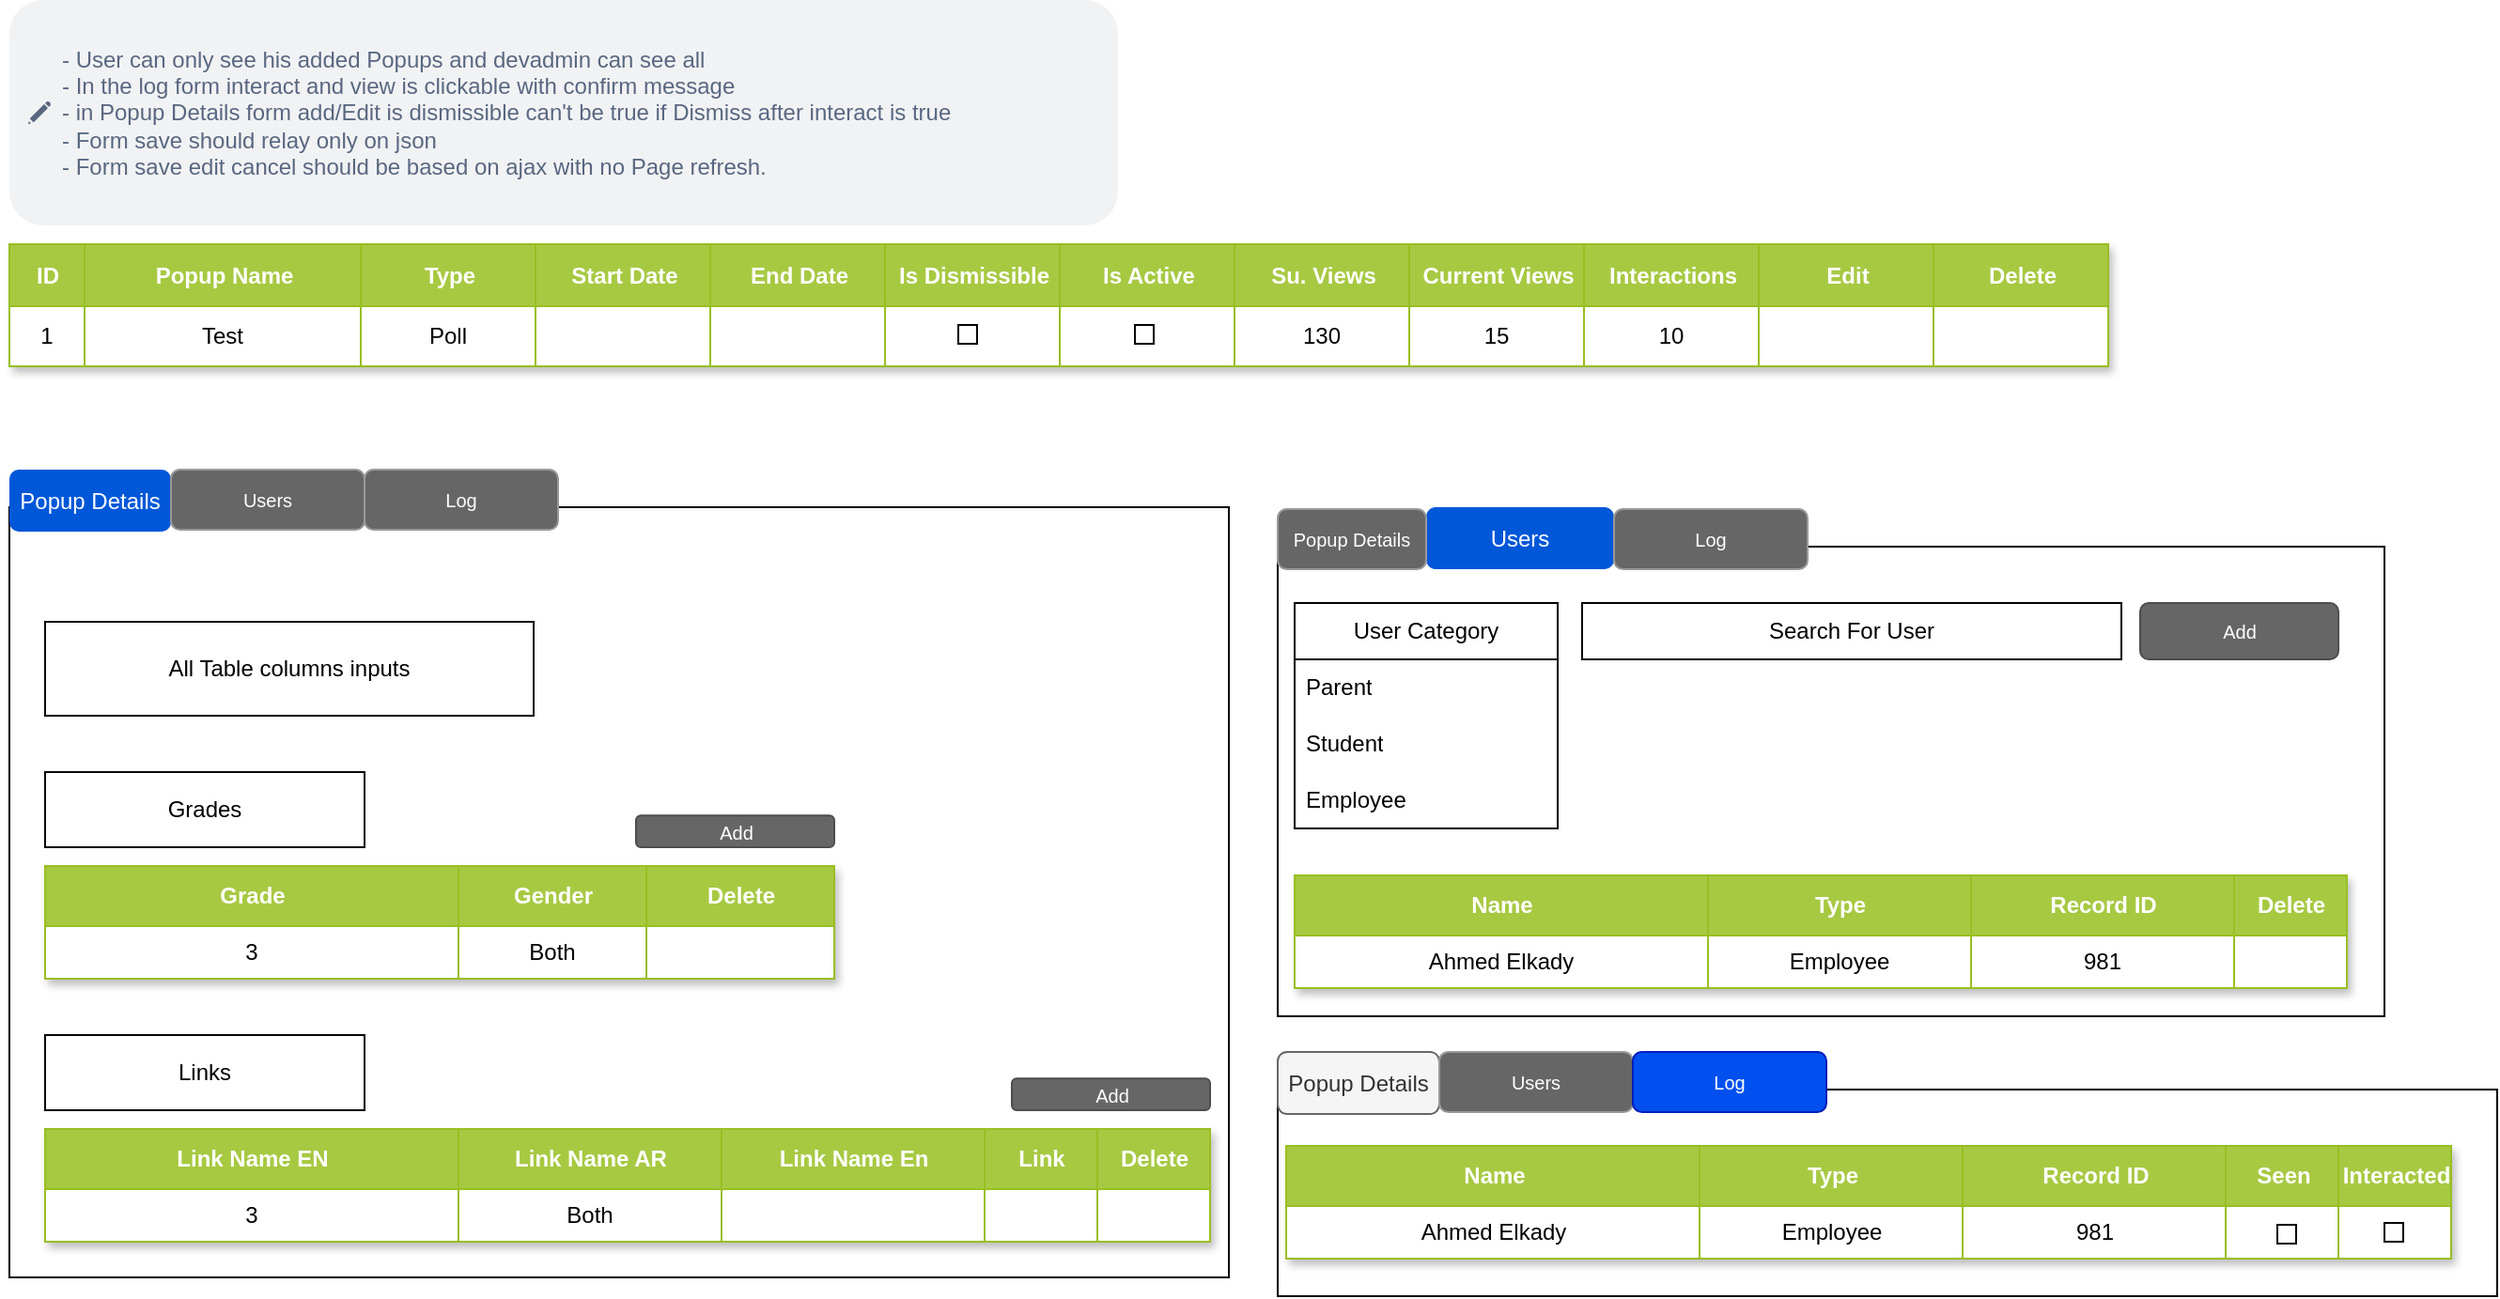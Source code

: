 <mxfile version="21.3.2" type="github">
  <diagram name="Page-1" id="TvVP--hTTZ7JS1iYv5z9">
    <mxGraphModel dx="1195" dy="1757" grid="1" gridSize="10" guides="1" tooltips="1" connect="1" arrows="1" fold="1" page="1" pageScale="1" pageWidth="850" pageHeight="1100" math="0" shadow="0">
      <root>
        <mxCell id="0" />
        <mxCell id="1" parent="0" />
        <mxCell id="BhC0ykpDN5b_gu4P3pER-1" value="Assets" style="childLayout=tableLayout;recursiveResize=0;strokeColor=#98bf21;fillColor=#A7C942;shadow=1;" vertex="1" parent="1">
          <mxGeometry x="11" y="-770" width="1117" height="65" as="geometry" />
        </mxCell>
        <mxCell id="BhC0ykpDN5b_gu4P3pER-2" style="shape=tableRow;horizontal=0;startSize=0;swimlaneHead=0;swimlaneBody=0;top=0;left=0;bottom=0;right=0;dropTarget=0;collapsible=0;recursiveResize=0;expand=0;fontStyle=0;strokeColor=inherit;fillColor=#ffffff;" vertex="1" parent="BhC0ykpDN5b_gu4P3pER-1">
          <mxGeometry width="1117" height="33" as="geometry" />
        </mxCell>
        <mxCell id="BhC0ykpDN5b_gu4P3pER-3" value="ID" style="connectable=0;recursiveResize=0;strokeColor=inherit;fillColor=#A7C942;align=center;fontStyle=1;fontColor=#FFFFFF;html=1;" vertex="1" parent="BhC0ykpDN5b_gu4P3pER-2">
          <mxGeometry width="40" height="33" as="geometry">
            <mxRectangle width="40" height="33" as="alternateBounds" />
          </mxGeometry>
        </mxCell>
        <mxCell id="BhC0ykpDN5b_gu4P3pER-4" value="Popup Name" style="connectable=0;recursiveResize=0;strokeColor=inherit;fillColor=#A7C942;align=center;fontStyle=1;fontColor=#FFFFFF;html=1;" vertex="1" parent="BhC0ykpDN5b_gu4P3pER-2">
          <mxGeometry x="40" width="147" height="33" as="geometry">
            <mxRectangle width="147" height="33" as="alternateBounds" />
          </mxGeometry>
        </mxCell>
        <mxCell id="BhC0ykpDN5b_gu4P3pER-5" value="Type" style="connectable=0;recursiveResize=0;strokeColor=inherit;fillColor=#A7C942;align=center;fontStyle=1;fontColor=#FFFFFF;html=1;" vertex="1" parent="BhC0ykpDN5b_gu4P3pER-2">
          <mxGeometry x="187" width="93" height="33" as="geometry">
            <mxRectangle width="93" height="33" as="alternateBounds" />
          </mxGeometry>
        </mxCell>
        <mxCell id="BhC0ykpDN5b_gu4P3pER-22" value="Start Date" style="connectable=0;recursiveResize=0;strokeColor=inherit;fillColor=#A7C942;align=center;fontStyle=1;fontColor=#FFFFFF;html=1;" vertex="1" parent="BhC0ykpDN5b_gu4P3pER-2">
          <mxGeometry x="280" width="93" height="33" as="geometry">
            <mxRectangle width="93" height="33" as="alternateBounds" />
          </mxGeometry>
        </mxCell>
        <mxCell id="BhC0ykpDN5b_gu4P3pER-27" value="End Date" style="connectable=0;recursiveResize=0;strokeColor=inherit;fillColor=#A7C942;align=center;fontStyle=1;fontColor=#FFFFFF;html=1;" vertex="1" parent="BhC0ykpDN5b_gu4P3pER-2">
          <mxGeometry x="373" width="93" height="33" as="geometry">
            <mxRectangle width="93" height="33" as="alternateBounds" />
          </mxGeometry>
        </mxCell>
        <mxCell id="BhC0ykpDN5b_gu4P3pER-32" value="Is Dismissible" style="connectable=0;recursiveResize=0;strokeColor=inherit;fillColor=#A7C942;align=center;fontStyle=1;fontColor=#FFFFFF;html=1;" vertex="1" parent="BhC0ykpDN5b_gu4P3pER-2">
          <mxGeometry x="466" width="93" height="33" as="geometry">
            <mxRectangle width="93" height="33" as="alternateBounds" />
          </mxGeometry>
        </mxCell>
        <mxCell id="BhC0ykpDN5b_gu4P3pER-37" value="Is Active" style="connectable=0;recursiveResize=0;strokeColor=inherit;fillColor=#A7C942;align=center;fontStyle=1;fontColor=#FFFFFF;html=1;" vertex="1" parent="BhC0ykpDN5b_gu4P3pER-2">
          <mxGeometry x="559" width="93" height="33" as="geometry">
            <mxRectangle width="93" height="33" as="alternateBounds" />
          </mxGeometry>
        </mxCell>
        <mxCell id="BhC0ykpDN5b_gu4P3pER-50" value="Su. Views" style="connectable=0;recursiveResize=0;strokeColor=inherit;fillColor=#A7C942;align=center;fontStyle=1;fontColor=#FFFFFF;html=1;" vertex="1" parent="BhC0ykpDN5b_gu4P3pER-2">
          <mxGeometry x="652" width="93" height="33" as="geometry">
            <mxRectangle width="93" height="33" as="alternateBounds" />
          </mxGeometry>
        </mxCell>
        <mxCell id="BhC0ykpDN5b_gu4P3pER-46" value="Current Views" style="connectable=0;recursiveResize=0;strokeColor=inherit;fillColor=#A7C942;align=center;fontStyle=1;fontColor=#FFFFFF;html=1;" vertex="1" parent="BhC0ykpDN5b_gu4P3pER-2">
          <mxGeometry x="745" width="93" height="33" as="geometry">
            <mxRectangle width="93" height="33" as="alternateBounds" />
          </mxGeometry>
        </mxCell>
        <mxCell id="BhC0ykpDN5b_gu4P3pER-48" value="Interactions" style="connectable=0;recursiveResize=0;strokeColor=inherit;fillColor=#A7C942;align=center;fontStyle=1;fontColor=#FFFFFF;html=1;" vertex="1" parent="BhC0ykpDN5b_gu4P3pER-2">
          <mxGeometry x="838" width="93" height="33" as="geometry">
            <mxRectangle width="93" height="33" as="alternateBounds" />
          </mxGeometry>
        </mxCell>
        <mxCell id="BhC0ykpDN5b_gu4P3pER-77" value="Edit" style="connectable=0;recursiveResize=0;strokeColor=inherit;fillColor=#A7C942;align=center;fontStyle=1;fontColor=#FFFFFF;html=1;" vertex="1" parent="BhC0ykpDN5b_gu4P3pER-2">
          <mxGeometry x="931" width="93" height="33" as="geometry">
            <mxRectangle width="93" height="33" as="alternateBounds" />
          </mxGeometry>
        </mxCell>
        <mxCell id="BhC0ykpDN5b_gu4P3pER-79" value="Delete" style="connectable=0;recursiveResize=0;strokeColor=inherit;fillColor=#A7C942;align=center;fontStyle=1;fontColor=#FFFFFF;html=1;" vertex="1" parent="BhC0ykpDN5b_gu4P3pER-2">
          <mxGeometry x="1024" width="93" height="33" as="geometry">
            <mxRectangle width="93" height="33" as="alternateBounds" />
          </mxGeometry>
        </mxCell>
        <mxCell id="BhC0ykpDN5b_gu4P3pER-6" value="" style="shape=tableRow;horizontal=0;startSize=0;swimlaneHead=0;swimlaneBody=0;top=0;left=0;bottom=0;right=0;dropTarget=0;collapsible=0;recursiveResize=0;expand=0;fontStyle=0;strokeColor=inherit;fillColor=#ffffff;" vertex="1" parent="BhC0ykpDN5b_gu4P3pER-1">
          <mxGeometry y="33" width="1117" height="32" as="geometry" />
        </mxCell>
        <mxCell id="BhC0ykpDN5b_gu4P3pER-7" value="1" style="connectable=0;recursiveResize=0;strokeColor=inherit;fillColor=inherit;align=center;whiteSpace=wrap;html=1;" vertex="1" parent="BhC0ykpDN5b_gu4P3pER-6">
          <mxGeometry width="40" height="32" as="geometry">
            <mxRectangle width="40" height="32" as="alternateBounds" />
          </mxGeometry>
        </mxCell>
        <mxCell id="BhC0ykpDN5b_gu4P3pER-8" value="Test" style="connectable=0;recursiveResize=0;strokeColor=inherit;fillColor=inherit;align=center;whiteSpace=wrap;html=1;" vertex="1" parent="BhC0ykpDN5b_gu4P3pER-6">
          <mxGeometry x="40" width="147" height="32" as="geometry">
            <mxRectangle width="147" height="32" as="alternateBounds" />
          </mxGeometry>
        </mxCell>
        <mxCell id="BhC0ykpDN5b_gu4P3pER-9" value="Poll" style="connectable=0;recursiveResize=0;strokeColor=inherit;fillColor=inherit;align=center;whiteSpace=wrap;html=1;" vertex="1" parent="BhC0ykpDN5b_gu4P3pER-6">
          <mxGeometry x="187" width="93" height="32" as="geometry">
            <mxRectangle width="93" height="32" as="alternateBounds" />
          </mxGeometry>
        </mxCell>
        <mxCell id="BhC0ykpDN5b_gu4P3pER-23" style="connectable=0;recursiveResize=0;strokeColor=inherit;fillColor=inherit;align=center;whiteSpace=wrap;html=1;" vertex="1" parent="BhC0ykpDN5b_gu4P3pER-6">
          <mxGeometry x="280" width="93" height="32" as="geometry">
            <mxRectangle width="93" height="32" as="alternateBounds" />
          </mxGeometry>
        </mxCell>
        <mxCell id="BhC0ykpDN5b_gu4P3pER-28" style="connectable=0;recursiveResize=0;strokeColor=inherit;fillColor=inherit;align=center;whiteSpace=wrap;html=1;" vertex="1" parent="BhC0ykpDN5b_gu4P3pER-6">
          <mxGeometry x="373" width="93" height="32" as="geometry">
            <mxRectangle width="93" height="32" as="alternateBounds" />
          </mxGeometry>
        </mxCell>
        <mxCell id="BhC0ykpDN5b_gu4P3pER-33" style="connectable=0;recursiveResize=0;strokeColor=inherit;fillColor=inherit;align=center;whiteSpace=wrap;html=1;" vertex="1" parent="BhC0ykpDN5b_gu4P3pER-6">
          <mxGeometry x="466" width="93" height="32" as="geometry">
            <mxRectangle width="93" height="32" as="alternateBounds" />
          </mxGeometry>
        </mxCell>
        <mxCell id="BhC0ykpDN5b_gu4P3pER-38" style="connectable=0;recursiveResize=0;strokeColor=inherit;fillColor=inherit;align=center;whiteSpace=wrap;html=1;" vertex="1" parent="BhC0ykpDN5b_gu4P3pER-6">
          <mxGeometry x="559" width="93" height="32" as="geometry">
            <mxRectangle width="93" height="32" as="alternateBounds" />
          </mxGeometry>
        </mxCell>
        <mxCell id="BhC0ykpDN5b_gu4P3pER-51" value="130" style="connectable=0;recursiveResize=0;strokeColor=inherit;fillColor=inherit;align=center;whiteSpace=wrap;html=1;" vertex="1" parent="BhC0ykpDN5b_gu4P3pER-6">
          <mxGeometry x="652" width="93" height="32" as="geometry">
            <mxRectangle width="93" height="32" as="alternateBounds" />
          </mxGeometry>
        </mxCell>
        <mxCell id="BhC0ykpDN5b_gu4P3pER-47" value="15" style="connectable=0;recursiveResize=0;strokeColor=inherit;fillColor=inherit;align=center;whiteSpace=wrap;html=1;" vertex="1" parent="BhC0ykpDN5b_gu4P3pER-6">
          <mxGeometry x="745" width="93" height="32" as="geometry">
            <mxRectangle width="93" height="32" as="alternateBounds" />
          </mxGeometry>
        </mxCell>
        <mxCell id="BhC0ykpDN5b_gu4P3pER-49" value="10" style="connectable=0;recursiveResize=0;strokeColor=inherit;fillColor=inherit;align=center;whiteSpace=wrap;html=1;" vertex="1" parent="BhC0ykpDN5b_gu4P3pER-6">
          <mxGeometry x="838" width="93" height="32" as="geometry">
            <mxRectangle width="93" height="32" as="alternateBounds" />
          </mxGeometry>
        </mxCell>
        <mxCell id="BhC0ykpDN5b_gu4P3pER-78" style="connectable=0;recursiveResize=0;strokeColor=inherit;fillColor=inherit;align=center;whiteSpace=wrap;html=1;" vertex="1" parent="BhC0ykpDN5b_gu4P3pER-6">
          <mxGeometry x="931" width="93" height="32" as="geometry">
            <mxRectangle width="93" height="32" as="alternateBounds" />
          </mxGeometry>
        </mxCell>
        <mxCell id="BhC0ykpDN5b_gu4P3pER-80" style="connectable=0;recursiveResize=0;strokeColor=inherit;fillColor=inherit;align=center;whiteSpace=wrap;html=1;" vertex="1" parent="BhC0ykpDN5b_gu4P3pER-6">
          <mxGeometry x="1024" width="93" height="32" as="geometry">
            <mxRectangle width="93" height="32" as="alternateBounds" />
          </mxGeometry>
        </mxCell>
        <mxCell id="BhC0ykpDN5b_gu4P3pER-42" value="" style="whiteSpace=wrap;html=1;aspect=fixed;" vertex="1" parent="1">
          <mxGeometry x="610" y="-727" width="10" height="10" as="geometry" />
        </mxCell>
        <mxCell id="BhC0ykpDN5b_gu4P3pER-43" value="" style="whiteSpace=wrap;html=1;aspect=fixed;" vertex="1" parent="1">
          <mxGeometry x="516" y="-727" width="10" height="10" as="geometry" />
        </mxCell>
        <mxCell id="BhC0ykpDN5b_gu4P3pER-52" value="" style="rounded=0;whiteSpace=wrap;html=1;" vertex="1" parent="1">
          <mxGeometry x="11" y="-630" width="649" height="410" as="geometry" />
        </mxCell>
        <mxCell id="BhC0ykpDN5b_gu4P3pER-53" value="All Table columns inputs" style="rounded=0;whiteSpace=wrap;html=1;" vertex="1" parent="1">
          <mxGeometry x="30" y="-569" width="260" height="50" as="geometry" />
        </mxCell>
        <mxCell id="BhC0ykpDN5b_gu4P3pER-54" value="Assets" style="childLayout=tableLayout;recursiveResize=0;strokeColor=#98bf21;fillColor=#A7C942;shadow=1;" vertex="1" parent="1">
          <mxGeometry x="30" y="-439" width="420" height="60" as="geometry" />
        </mxCell>
        <mxCell id="BhC0ykpDN5b_gu4P3pER-55" style="shape=tableRow;horizontal=0;startSize=0;swimlaneHead=0;swimlaneBody=0;top=0;left=0;bottom=0;right=0;dropTarget=0;collapsible=0;recursiveResize=0;expand=0;fontStyle=0;strokeColor=inherit;fillColor=#ffffff;" vertex="1" parent="BhC0ykpDN5b_gu4P3pER-54">
          <mxGeometry width="420" height="32" as="geometry" />
        </mxCell>
        <mxCell id="BhC0ykpDN5b_gu4P3pER-56" value="Grade" style="connectable=0;recursiveResize=0;strokeColor=inherit;fillColor=#A7C942;align=center;fontStyle=1;fontColor=#FFFFFF;html=1;" vertex="1" parent="BhC0ykpDN5b_gu4P3pER-55">
          <mxGeometry width="220" height="32" as="geometry">
            <mxRectangle width="220" height="32" as="alternateBounds" />
          </mxGeometry>
        </mxCell>
        <mxCell id="BhC0ykpDN5b_gu4P3pER-57" value="Gender" style="connectable=0;recursiveResize=0;strokeColor=inherit;fillColor=#A7C942;align=center;fontStyle=1;fontColor=#FFFFFF;html=1;" vertex="1" parent="BhC0ykpDN5b_gu4P3pER-55">
          <mxGeometry x="220" width="100" height="32" as="geometry">
            <mxRectangle width="100" height="32" as="alternateBounds" />
          </mxGeometry>
        </mxCell>
        <mxCell id="BhC0ykpDN5b_gu4P3pER-81" value="Delete" style="connectable=0;recursiveResize=0;strokeColor=inherit;fillColor=#A7C942;align=center;fontStyle=1;fontColor=#FFFFFF;html=1;" vertex="1" parent="BhC0ykpDN5b_gu4P3pER-55">
          <mxGeometry x="320" width="100" height="32" as="geometry">
            <mxRectangle width="100" height="32" as="alternateBounds" />
          </mxGeometry>
        </mxCell>
        <mxCell id="BhC0ykpDN5b_gu4P3pER-59" value="" style="shape=tableRow;horizontal=0;startSize=0;swimlaneHead=0;swimlaneBody=0;top=0;left=0;bottom=0;right=0;dropTarget=0;collapsible=0;recursiveResize=0;expand=0;fontStyle=0;strokeColor=inherit;fillColor=#ffffff;" vertex="1" parent="BhC0ykpDN5b_gu4P3pER-54">
          <mxGeometry y="32" width="420" height="28" as="geometry" />
        </mxCell>
        <mxCell id="BhC0ykpDN5b_gu4P3pER-60" value="3" style="connectable=0;recursiveResize=0;strokeColor=inherit;fillColor=inherit;align=center;whiteSpace=wrap;html=1;" vertex="1" parent="BhC0ykpDN5b_gu4P3pER-59">
          <mxGeometry width="220" height="28" as="geometry">
            <mxRectangle width="220" height="28" as="alternateBounds" />
          </mxGeometry>
        </mxCell>
        <mxCell id="BhC0ykpDN5b_gu4P3pER-61" value="Both" style="connectable=0;recursiveResize=0;strokeColor=inherit;fillColor=inherit;align=center;whiteSpace=wrap;html=1;" vertex="1" parent="BhC0ykpDN5b_gu4P3pER-59">
          <mxGeometry x="220" width="100" height="28" as="geometry">
            <mxRectangle width="100" height="28" as="alternateBounds" />
          </mxGeometry>
        </mxCell>
        <mxCell id="BhC0ykpDN5b_gu4P3pER-82" style="connectable=0;recursiveResize=0;strokeColor=inherit;fillColor=inherit;align=center;whiteSpace=wrap;html=1;" vertex="1" parent="BhC0ykpDN5b_gu4P3pER-59">
          <mxGeometry x="320" width="100" height="28" as="geometry">
            <mxRectangle width="100" height="28" as="alternateBounds" />
          </mxGeometry>
        </mxCell>
        <mxCell id="BhC0ykpDN5b_gu4P3pER-75" value="Grades" style="rounded=0;whiteSpace=wrap;html=1;" vertex="1" parent="1">
          <mxGeometry x="30" y="-489" width="170" height="40" as="geometry" />
        </mxCell>
        <mxCell id="BhC0ykpDN5b_gu4P3pER-76" value="Add" style="rounded=1;html=1;shadow=0;dashed=0;whiteSpace=wrap;fontSize=10;fillColor=#666666;align=center;strokeColor=#4D4D4D;fontColor=#ffffff;" vertex="1" parent="1">
          <mxGeometry x="344.5" y="-465.88" width="105.5" height="16.88" as="geometry" />
        </mxCell>
        <mxCell id="BhC0ykpDN5b_gu4P3pER-83" value="Links" style="rounded=0;whiteSpace=wrap;html=1;" vertex="1" parent="1">
          <mxGeometry x="30" y="-349" width="170" height="40" as="geometry" />
        </mxCell>
        <mxCell id="BhC0ykpDN5b_gu4P3pER-85" value="Assets" style="childLayout=tableLayout;recursiveResize=0;strokeColor=#98bf21;fillColor=#A7C942;shadow=1;" vertex="1" parent="1">
          <mxGeometry x="30" y="-299" width="620" height="60" as="geometry" />
        </mxCell>
        <mxCell id="BhC0ykpDN5b_gu4P3pER-86" style="shape=tableRow;horizontal=0;startSize=0;swimlaneHead=0;swimlaneBody=0;top=0;left=0;bottom=0;right=0;dropTarget=0;collapsible=0;recursiveResize=0;expand=0;fontStyle=0;strokeColor=inherit;fillColor=#ffffff;" vertex="1" parent="BhC0ykpDN5b_gu4P3pER-85">
          <mxGeometry width="620" height="32" as="geometry" />
        </mxCell>
        <mxCell id="BhC0ykpDN5b_gu4P3pER-87" value="Link Name EN" style="connectable=0;recursiveResize=0;strokeColor=inherit;fillColor=#A7C942;align=center;fontStyle=1;fontColor=#FFFFFF;html=1;" vertex="1" parent="BhC0ykpDN5b_gu4P3pER-86">
          <mxGeometry width="220" height="32" as="geometry">
            <mxRectangle width="220" height="32" as="alternateBounds" />
          </mxGeometry>
        </mxCell>
        <mxCell id="BhC0ykpDN5b_gu4P3pER-88" value="Link Name AR" style="connectable=0;recursiveResize=0;strokeColor=inherit;fillColor=#A7C942;align=center;fontStyle=1;fontColor=#FFFFFF;html=1;" vertex="1" parent="BhC0ykpDN5b_gu4P3pER-86">
          <mxGeometry x="220" width="140" height="32" as="geometry">
            <mxRectangle width="140" height="32" as="alternateBounds" />
          </mxGeometry>
        </mxCell>
        <mxCell id="BhC0ykpDN5b_gu4P3pER-95" value="Link Name En" style="connectable=0;recursiveResize=0;strokeColor=inherit;fillColor=#A7C942;align=center;fontStyle=1;fontColor=#FFFFFF;html=1;" vertex="1" parent="BhC0ykpDN5b_gu4P3pER-86">
          <mxGeometry x="360" width="140" height="32" as="geometry">
            <mxRectangle width="140" height="32" as="alternateBounds" />
          </mxGeometry>
        </mxCell>
        <mxCell id="BhC0ykpDN5b_gu4P3pER-89" value="Link" style="connectable=0;recursiveResize=0;strokeColor=inherit;fillColor=#A7C942;align=center;fontStyle=1;fontColor=#FFFFFF;html=1;" vertex="1" parent="BhC0ykpDN5b_gu4P3pER-86">
          <mxGeometry x="500" width="60" height="32" as="geometry">
            <mxRectangle width="60" height="32" as="alternateBounds" />
          </mxGeometry>
        </mxCell>
        <mxCell id="BhC0ykpDN5b_gu4P3pER-102" value="Delete" style="connectable=0;recursiveResize=0;strokeColor=inherit;fillColor=#A7C942;align=center;fontStyle=1;fontColor=#FFFFFF;html=1;" vertex="1" parent="BhC0ykpDN5b_gu4P3pER-86">
          <mxGeometry x="560" width="60" height="32" as="geometry">
            <mxRectangle width="60" height="32" as="alternateBounds" />
          </mxGeometry>
        </mxCell>
        <mxCell id="BhC0ykpDN5b_gu4P3pER-90" value="" style="shape=tableRow;horizontal=0;startSize=0;swimlaneHead=0;swimlaneBody=0;top=0;left=0;bottom=0;right=0;dropTarget=0;collapsible=0;recursiveResize=0;expand=0;fontStyle=0;strokeColor=inherit;fillColor=#ffffff;" vertex="1" parent="BhC0ykpDN5b_gu4P3pER-85">
          <mxGeometry y="32" width="620" height="28" as="geometry" />
        </mxCell>
        <mxCell id="BhC0ykpDN5b_gu4P3pER-91" value="3" style="connectable=0;recursiveResize=0;strokeColor=inherit;fillColor=inherit;align=center;whiteSpace=wrap;html=1;" vertex="1" parent="BhC0ykpDN5b_gu4P3pER-90">
          <mxGeometry width="220" height="28" as="geometry">
            <mxRectangle width="220" height="28" as="alternateBounds" />
          </mxGeometry>
        </mxCell>
        <mxCell id="BhC0ykpDN5b_gu4P3pER-92" value="Both" style="connectable=0;recursiveResize=0;strokeColor=inherit;fillColor=inherit;align=center;whiteSpace=wrap;html=1;" vertex="1" parent="BhC0ykpDN5b_gu4P3pER-90">
          <mxGeometry x="220" width="140" height="28" as="geometry">
            <mxRectangle width="140" height="28" as="alternateBounds" />
          </mxGeometry>
        </mxCell>
        <mxCell id="BhC0ykpDN5b_gu4P3pER-96" style="connectable=0;recursiveResize=0;strokeColor=inherit;fillColor=inherit;align=center;whiteSpace=wrap;html=1;" vertex="1" parent="BhC0ykpDN5b_gu4P3pER-90">
          <mxGeometry x="360" width="140" height="28" as="geometry">
            <mxRectangle width="140" height="28" as="alternateBounds" />
          </mxGeometry>
        </mxCell>
        <mxCell id="BhC0ykpDN5b_gu4P3pER-93" style="connectable=0;recursiveResize=0;strokeColor=inherit;fillColor=inherit;align=center;whiteSpace=wrap;html=1;" vertex="1" parent="BhC0ykpDN5b_gu4P3pER-90">
          <mxGeometry x="500" width="60" height="28" as="geometry">
            <mxRectangle width="60" height="28" as="alternateBounds" />
          </mxGeometry>
        </mxCell>
        <mxCell id="BhC0ykpDN5b_gu4P3pER-103" style="connectable=0;recursiveResize=0;strokeColor=inherit;fillColor=inherit;align=center;whiteSpace=wrap;html=1;" vertex="1" parent="BhC0ykpDN5b_gu4P3pER-90">
          <mxGeometry x="560" width="60" height="28" as="geometry">
            <mxRectangle width="60" height="28" as="alternateBounds" />
          </mxGeometry>
        </mxCell>
        <mxCell id="BhC0ykpDN5b_gu4P3pER-94" value="Add" style="rounded=1;html=1;shadow=0;dashed=0;whiteSpace=wrap;fontSize=10;fillColor=#666666;align=center;strokeColor=#4D4D4D;fontColor=#ffffff;" vertex="1" parent="1">
          <mxGeometry x="544.5" y="-325.88" width="105.5" height="16.88" as="geometry" />
        </mxCell>
        <mxCell id="BhC0ykpDN5b_gu4P3pER-97" value="Popup Details" style="rounded=1;fillColor=#0057D8;strokeColor=none;html=1;whiteSpace=wrap;fontColor=#ffffff;align=center;verticalAlign=middle;fontStyle=0;fontSize=12;sketch=0;" vertex="1" parent="1">
          <mxGeometry x="11" y="-650" width="86" height="33" as="geometry" />
        </mxCell>
        <mxCell id="BhC0ykpDN5b_gu4P3pER-98" value="Users" style="rounded=1;html=1;shadow=0;dashed=0;whiteSpace=wrap;fontSize=10;fillColor=#666666;align=center;strokeColor=#999999;fontColor=#ffffff;" vertex="1" parent="1">
          <mxGeometry x="97" y="-650" width="103" height="32" as="geometry" />
        </mxCell>
        <mxCell id="BhC0ykpDN5b_gu4P3pER-99" value="Log" style="rounded=1;html=1;shadow=0;dashed=0;whiteSpace=wrap;fontSize=10;fillColor=#666666;align=center;strokeColor=#999999;fontColor=#ffffff;" vertex="1" parent="1">
          <mxGeometry x="200" y="-650" width="103" height="32" as="geometry" />
        </mxCell>
        <mxCell id="BhC0ykpDN5b_gu4P3pER-104" value="" style="rounded=0;whiteSpace=wrap;html=1;" vertex="1" parent="1">
          <mxGeometry x="686" y="-609" width="589" height="250" as="geometry" />
        </mxCell>
        <mxCell id="BhC0ykpDN5b_gu4P3pER-105" value="Users" style="rounded=1;fillColor=#0057D8;strokeColor=none;html=1;whiteSpace=wrap;fontColor=#ffffff;align=center;verticalAlign=middle;fontStyle=0;fontSize=12;sketch=0;" vertex="1" parent="1">
          <mxGeometry x="765" y="-630" width="100" height="33" as="geometry" />
        </mxCell>
        <mxCell id="BhC0ykpDN5b_gu4P3pER-106" value="Popup Details" style="rounded=1;html=1;shadow=0;dashed=0;whiteSpace=wrap;fontSize=10;fillColor=#666666;align=center;strokeColor=#999999;fontColor=#ffffff;" vertex="1" parent="1">
          <mxGeometry x="686" y="-629" width="79" height="32" as="geometry" />
        </mxCell>
        <mxCell id="BhC0ykpDN5b_gu4P3pER-107" value="Log" style="rounded=1;html=1;shadow=0;dashed=0;whiteSpace=wrap;fontSize=10;fillColor=#666666;align=center;strokeColor=#999999;fontColor=#ffffff;" vertex="1" parent="1">
          <mxGeometry x="865" y="-629" width="103" height="32" as="geometry" />
        </mxCell>
        <mxCell id="BhC0ykpDN5b_gu4P3pER-108" value="User Category" style="swimlane;fontStyle=0;childLayout=stackLayout;horizontal=1;startSize=30;horizontalStack=0;resizeParent=1;resizeParentMax=0;resizeLast=0;collapsible=1;marginBottom=0;whiteSpace=wrap;html=1;" vertex="1" parent="1">
          <mxGeometry x="695" y="-579" width="140" height="120" as="geometry" />
        </mxCell>
        <mxCell id="BhC0ykpDN5b_gu4P3pER-109" value="Parent" style="text;strokeColor=none;fillColor=none;align=left;verticalAlign=middle;spacingLeft=4;spacingRight=4;overflow=hidden;points=[[0,0.5],[1,0.5]];portConstraint=eastwest;rotatable=0;whiteSpace=wrap;html=1;" vertex="1" parent="BhC0ykpDN5b_gu4P3pER-108">
          <mxGeometry y="30" width="140" height="30" as="geometry" />
        </mxCell>
        <mxCell id="BhC0ykpDN5b_gu4P3pER-110" value="Student" style="text;strokeColor=none;fillColor=none;align=left;verticalAlign=middle;spacingLeft=4;spacingRight=4;overflow=hidden;points=[[0,0.5],[1,0.5]];portConstraint=eastwest;rotatable=0;whiteSpace=wrap;html=1;" vertex="1" parent="BhC0ykpDN5b_gu4P3pER-108">
          <mxGeometry y="60" width="140" height="30" as="geometry" />
        </mxCell>
        <mxCell id="BhC0ykpDN5b_gu4P3pER-111" value="Employee" style="text;strokeColor=none;fillColor=none;align=left;verticalAlign=middle;spacingLeft=4;spacingRight=4;overflow=hidden;points=[[0,0.5],[1,0.5]];portConstraint=eastwest;rotatable=0;whiteSpace=wrap;html=1;" vertex="1" parent="BhC0ykpDN5b_gu4P3pER-108">
          <mxGeometry y="90" width="140" height="30" as="geometry" />
        </mxCell>
        <mxCell id="BhC0ykpDN5b_gu4P3pER-112" value="Assets" style="childLayout=tableLayout;recursiveResize=0;strokeColor=#98bf21;fillColor=#A7C942;shadow=1;" vertex="1" parent="1">
          <mxGeometry x="695" y="-434" width="560" height="60" as="geometry" />
        </mxCell>
        <mxCell id="BhC0ykpDN5b_gu4P3pER-113" style="shape=tableRow;horizontal=0;startSize=0;swimlaneHead=0;swimlaneBody=0;top=0;left=0;bottom=0;right=0;dropTarget=0;collapsible=0;recursiveResize=0;expand=0;fontStyle=0;strokeColor=inherit;fillColor=#ffffff;" vertex="1" parent="BhC0ykpDN5b_gu4P3pER-112">
          <mxGeometry width="560" height="32" as="geometry" />
        </mxCell>
        <mxCell id="BhC0ykpDN5b_gu4P3pER-114" value="Name" style="connectable=0;recursiveResize=0;strokeColor=inherit;fillColor=#A7C942;align=center;fontStyle=1;fontColor=#FFFFFF;html=1;" vertex="1" parent="BhC0ykpDN5b_gu4P3pER-113">
          <mxGeometry width="220" height="32" as="geometry">
            <mxRectangle width="220" height="32" as="alternateBounds" />
          </mxGeometry>
        </mxCell>
        <mxCell id="BhC0ykpDN5b_gu4P3pER-115" value="Type" style="connectable=0;recursiveResize=0;strokeColor=inherit;fillColor=#A7C942;align=center;fontStyle=1;fontColor=#FFFFFF;html=1;" vertex="1" parent="BhC0ykpDN5b_gu4P3pER-113">
          <mxGeometry x="220" width="140" height="32" as="geometry">
            <mxRectangle width="140" height="32" as="alternateBounds" />
          </mxGeometry>
        </mxCell>
        <mxCell id="BhC0ykpDN5b_gu4P3pER-116" value="Record ID" style="connectable=0;recursiveResize=0;strokeColor=inherit;fillColor=#A7C942;align=center;fontStyle=1;fontColor=#FFFFFF;html=1;" vertex="1" parent="BhC0ykpDN5b_gu4P3pER-113">
          <mxGeometry x="360" width="140" height="32" as="geometry">
            <mxRectangle width="140" height="32" as="alternateBounds" />
          </mxGeometry>
        </mxCell>
        <mxCell id="BhC0ykpDN5b_gu4P3pER-118" value="Delete" style="connectable=0;recursiveResize=0;strokeColor=inherit;fillColor=#A7C942;align=center;fontStyle=1;fontColor=#FFFFFF;html=1;" vertex="1" parent="BhC0ykpDN5b_gu4P3pER-113">
          <mxGeometry x="500" width="60" height="32" as="geometry">
            <mxRectangle width="60" height="32" as="alternateBounds" />
          </mxGeometry>
        </mxCell>
        <mxCell id="BhC0ykpDN5b_gu4P3pER-119" value="" style="shape=tableRow;horizontal=0;startSize=0;swimlaneHead=0;swimlaneBody=0;top=0;left=0;bottom=0;right=0;dropTarget=0;collapsible=0;recursiveResize=0;expand=0;fontStyle=0;strokeColor=inherit;fillColor=#ffffff;" vertex="1" parent="BhC0ykpDN5b_gu4P3pER-112">
          <mxGeometry y="32" width="560" height="28" as="geometry" />
        </mxCell>
        <mxCell id="BhC0ykpDN5b_gu4P3pER-120" value="Ahmed Elkady" style="connectable=0;recursiveResize=0;strokeColor=inherit;fillColor=inherit;align=center;whiteSpace=wrap;html=1;" vertex="1" parent="BhC0ykpDN5b_gu4P3pER-119">
          <mxGeometry width="220" height="28" as="geometry">
            <mxRectangle width="220" height="28" as="alternateBounds" />
          </mxGeometry>
        </mxCell>
        <mxCell id="BhC0ykpDN5b_gu4P3pER-121" value="Employee" style="connectable=0;recursiveResize=0;strokeColor=inherit;fillColor=inherit;align=center;whiteSpace=wrap;html=1;" vertex="1" parent="BhC0ykpDN5b_gu4P3pER-119">
          <mxGeometry x="220" width="140" height="28" as="geometry">
            <mxRectangle width="140" height="28" as="alternateBounds" />
          </mxGeometry>
        </mxCell>
        <mxCell id="BhC0ykpDN5b_gu4P3pER-122" value="981" style="connectable=0;recursiveResize=0;strokeColor=inherit;fillColor=inherit;align=center;whiteSpace=wrap;html=1;" vertex="1" parent="BhC0ykpDN5b_gu4P3pER-119">
          <mxGeometry x="360" width="140" height="28" as="geometry">
            <mxRectangle width="140" height="28" as="alternateBounds" />
          </mxGeometry>
        </mxCell>
        <mxCell id="BhC0ykpDN5b_gu4P3pER-124" style="connectable=0;recursiveResize=0;strokeColor=inherit;fillColor=inherit;align=center;whiteSpace=wrap;html=1;" vertex="1" parent="BhC0ykpDN5b_gu4P3pER-119">
          <mxGeometry x="500" width="60" height="28" as="geometry">
            <mxRectangle width="60" height="28" as="alternateBounds" />
          </mxGeometry>
        </mxCell>
        <mxCell id="BhC0ykpDN5b_gu4P3pER-125" value="Search For User" style="rounded=0;whiteSpace=wrap;html=1;" vertex="1" parent="1">
          <mxGeometry x="848" y="-579" width="287" height="30" as="geometry" />
        </mxCell>
        <mxCell id="BhC0ykpDN5b_gu4P3pER-126" value="Add" style="rounded=1;html=1;shadow=0;dashed=0;whiteSpace=wrap;fontSize=10;fillColor=#666666;align=center;strokeColor=#4D4D4D;fontColor=#ffffff;" vertex="1" parent="1">
          <mxGeometry x="1145" y="-579" width="105.5" height="30" as="geometry" />
        </mxCell>
        <mxCell id="BhC0ykpDN5b_gu4P3pER-149" value="" style="rounded=0;whiteSpace=wrap;html=1;" vertex="1" parent="1">
          <mxGeometry x="686" y="-320" width="649" height="110" as="geometry" />
        </mxCell>
        <mxCell id="BhC0ykpDN5b_gu4P3pER-177" value="Popup Details" style="rounded=1;fillColor=#f5f5f5;strokeColor=#666666;html=1;whiteSpace=wrap;fontColor=#333333;align=center;verticalAlign=middle;fontStyle=0;fontSize=12;sketch=0;" vertex="1" parent="1">
          <mxGeometry x="686" y="-340" width="86" height="33" as="geometry" />
        </mxCell>
        <mxCell id="BhC0ykpDN5b_gu4P3pER-178" value="Users" style="rounded=1;html=1;shadow=0;dashed=0;whiteSpace=wrap;fontSize=10;fillColor=#666666;align=center;strokeColor=#999999;fontColor=#ffffff;" vertex="1" parent="1">
          <mxGeometry x="772" y="-340" width="103" height="32" as="geometry" />
        </mxCell>
        <mxCell id="BhC0ykpDN5b_gu4P3pER-179" value="Log" style="rounded=1;html=1;shadow=0;dashed=0;whiteSpace=wrap;fontSize=10;fillColor=#0050ef;align=center;strokeColor=#001DBC;fontColor=#ffffff;" vertex="1" parent="1">
          <mxGeometry x="875" y="-340" width="103" height="32" as="geometry" />
        </mxCell>
        <mxCell id="BhC0ykpDN5b_gu4P3pER-180" value="Assets" style="childLayout=tableLayout;recursiveResize=0;strokeColor=#98bf21;fillColor=#A7C942;shadow=1;" vertex="1" parent="1">
          <mxGeometry x="690.5" y="-290" width="620" height="60" as="geometry" />
        </mxCell>
        <mxCell id="BhC0ykpDN5b_gu4P3pER-181" style="shape=tableRow;horizontal=0;startSize=0;swimlaneHead=0;swimlaneBody=0;top=0;left=0;bottom=0;right=0;dropTarget=0;collapsible=0;recursiveResize=0;expand=0;fontStyle=0;strokeColor=inherit;fillColor=#ffffff;" vertex="1" parent="BhC0ykpDN5b_gu4P3pER-180">
          <mxGeometry width="620" height="32" as="geometry" />
        </mxCell>
        <mxCell id="BhC0ykpDN5b_gu4P3pER-182" value="Name" style="connectable=0;recursiveResize=0;strokeColor=inherit;fillColor=#A7C942;align=center;fontStyle=1;fontColor=#FFFFFF;html=1;" vertex="1" parent="BhC0ykpDN5b_gu4P3pER-181">
          <mxGeometry width="220" height="32" as="geometry">
            <mxRectangle width="220" height="32" as="alternateBounds" />
          </mxGeometry>
        </mxCell>
        <mxCell id="BhC0ykpDN5b_gu4P3pER-183" value="Type" style="connectable=0;recursiveResize=0;strokeColor=inherit;fillColor=#A7C942;align=center;fontStyle=1;fontColor=#FFFFFF;html=1;" vertex="1" parent="BhC0ykpDN5b_gu4P3pER-181">
          <mxGeometry x="220" width="140" height="32" as="geometry">
            <mxRectangle width="140" height="32" as="alternateBounds" />
          </mxGeometry>
        </mxCell>
        <mxCell id="BhC0ykpDN5b_gu4P3pER-184" value="Record ID" style="connectable=0;recursiveResize=0;strokeColor=inherit;fillColor=#A7C942;align=center;fontStyle=1;fontColor=#FFFFFF;html=1;" vertex="1" parent="BhC0ykpDN5b_gu4P3pER-181">
          <mxGeometry x="360" width="140" height="32" as="geometry">
            <mxRectangle width="140" height="32" as="alternateBounds" />
          </mxGeometry>
        </mxCell>
        <mxCell id="BhC0ykpDN5b_gu4P3pER-185" value="Seen" style="connectable=0;recursiveResize=0;strokeColor=inherit;fillColor=#A7C942;align=center;fontStyle=1;fontColor=#FFFFFF;html=1;" vertex="1" parent="BhC0ykpDN5b_gu4P3pER-181">
          <mxGeometry x="500" width="60" height="32" as="geometry">
            <mxRectangle width="60" height="32" as="alternateBounds" />
          </mxGeometry>
        </mxCell>
        <mxCell id="BhC0ykpDN5b_gu4P3pER-192" value="Interacted" style="connectable=0;recursiveResize=0;strokeColor=inherit;fillColor=#A7C942;align=center;fontStyle=1;fontColor=#FFFFFF;html=1;" vertex="1" parent="BhC0ykpDN5b_gu4P3pER-181">
          <mxGeometry x="560" width="60" height="32" as="geometry">
            <mxRectangle width="60" height="32" as="alternateBounds" />
          </mxGeometry>
        </mxCell>
        <mxCell id="BhC0ykpDN5b_gu4P3pER-186" value="" style="shape=tableRow;horizontal=0;startSize=0;swimlaneHead=0;swimlaneBody=0;top=0;left=0;bottom=0;right=0;dropTarget=0;collapsible=0;recursiveResize=0;expand=0;fontStyle=0;strokeColor=inherit;fillColor=#ffffff;" vertex="1" parent="BhC0ykpDN5b_gu4P3pER-180">
          <mxGeometry y="32" width="620" height="28" as="geometry" />
        </mxCell>
        <mxCell id="BhC0ykpDN5b_gu4P3pER-187" value="Ahmed Elkady" style="connectable=0;recursiveResize=0;strokeColor=inherit;fillColor=inherit;align=center;whiteSpace=wrap;html=1;" vertex="1" parent="BhC0ykpDN5b_gu4P3pER-186">
          <mxGeometry width="220" height="28" as="geometry">
            <mxRectangle width="220" height="28" as="alternateBounds" />
          </mxGeometry>
        </mxCell>
        <mxCell id="BhC0ykpDN5b_gu4P3pER-188" value="Employee" style="connectable=0;recursiveResize=0;strokeColor=inherit;fillColor=inherit;align=center;whiteSpace=wrap;html=1;" vertex="1" parent="BhC0ykpDN5b_gu4P3pER-186">
          <mxGeometry x="220" width="140" height="28" as="geometry">
            <mxRectangle width="140" height="28" as="alternateBounds" />
          </mxGeometry>
        </mxCell>
        <mxCell id="BhC0ykpDN5b_gu4P3pER-189" value="981" style="connectable=0;recursiveResize=0;strokeColor=inherit;fillColor=inherit;align=center;whiteSpace=wrap;html=1;" vertex="1" parent="BhC0ykpDN5b_gu4P3pER-186">
          <mxGeometry x="360" width="140" height="28" as="geometry">
            <mxRectangle width="140" height="28" as="alternateBounds" />
          </mxGeometry>
        </mxCell>
        <mxCell id="BhC0ykpDN5b_gu4P3pER-190" style="connectable=0;recursiveResize=0;strokeColor=inherit;fillColor=inherit;align=center;whiteSpace=wrap;html=1;" vertex="1" parent="BhC0ykpDN5b_gu4P3pER-186">
          <mxGeometry x="500" width="60" height="28" as="geometry">
            <mxRectangle width="60" height="28" as="alternateBounds" />
          </mxGeometry>
        </mxCell>
        <mxCell id="BhC0ykpDN5b_gu4P3pER-193" style="connectable=0;recursiveResize=0;strokeColor=inherit;fillColor=inherit;align=center;whiteSpace=wrap;html=1;" vertex="1" parent="BhC0ykpDN5b_gu4P3pER-186">
          <mxGeometry x="560" width="60" height="28" as="geometry">
            <mxRectangle width="60" height="28" as="alternateBounds" />
          </mxGeometry>
        </mxCell>
        <mxCell id="BhC0ykpDN5b_gu4P3pER-191" value="" style="whiteSpace=wrap;html=1;aspect=fixed;" vertex="1" parent="1">
          <mxGeometry x="1218" y="-248" width="10" height="10" as="geometry" />
        </mxCell>
        <mxCell id="BhC0ykpDN5b_gu4P3pER-196" value="" style="whiteSpace=wrap;html=1;aspect=fixed;" vertex="1" parent="1">
          <mxGeometry x="1275" y="-249" width="10" height="10" as="geometry" />
        </mxCell>
        <mxCell id="BhC0ykpDN5b_gu4P3pER-197" value="- User can only see his added Popups and devadmin can see all&lt;br&gt;- In the log form interact and view is clickable with confirm message&lt;br&gt;- in Popup Details form add/Edit is dismissible can&#39;t be true if Dismiss after interact is true&lt;br&gt;- Form save should relay only on json&lt;br&gt;- Form save edit cancel should be based on ajax with no Page refresh." style="rounded=1;align=left;fillColor=#F1F2F4;strokeColor=none;html=1;fontColor=#596780;fontSize=12;spacingLeft=26;" vertex="1" parent="1">
          <mxGeometry x="11" y="-900" width="590" height="120" as="geometry" />
        </mxCell>
        <mxCell id="BhC0ykpDN5b_gu4P3pER-198" value="" style="shape=mxgraph.mscae.intune.subscription_portal;fillColor=#596780;strokeColor=none;fontColor=#ffffff;labelPosition=right;verticalLabelPosition=middle;align=left;verticalAlign=middle;html=1;whiteSpace=wrap;spacingLeft=5" vertex="1" parent="BhC0ykpDN5b_gu4P3pER-197">
          <mxGeometry y="0.5" width="12" height="12" relative="1" as="geometry">
            <mxPoint x="10" y="-6" as="offset" />
          </mxGeometry>
        </mxCell>
      </root>
    </mxGraphModel>
  </diagram>
</mxfile>
